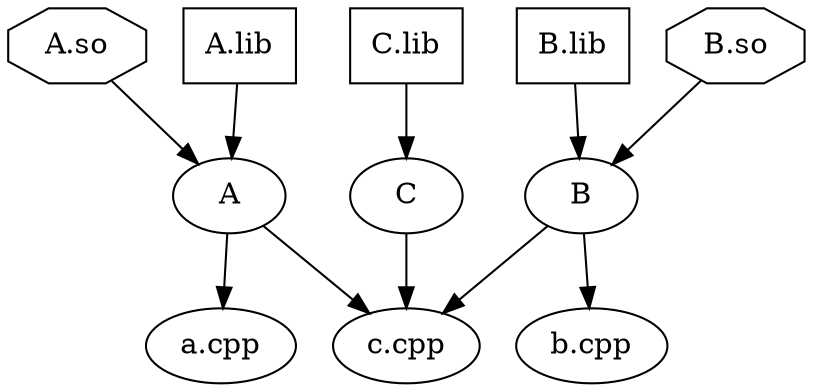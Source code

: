 digraph {
    "A.so" [shape=octagon]
    "A.lib" [shape=box]
    "C.lib" [shape=box]
    "B.lib" [shape=box]
    "B.so" [shape=octagon]

    "A.so" -> "A"
    "A.lib" -> "A"
    "C.lib" -> "C"
    "B.lib" -> "B"
    "B.so" -> "B"
    "A" -> "a.cpp"
    "A" -> "c.cpp"
    "C" -> "c.cpp"
    "B" -> "c.cpp"
    "B" -> "b.cpp"
}

